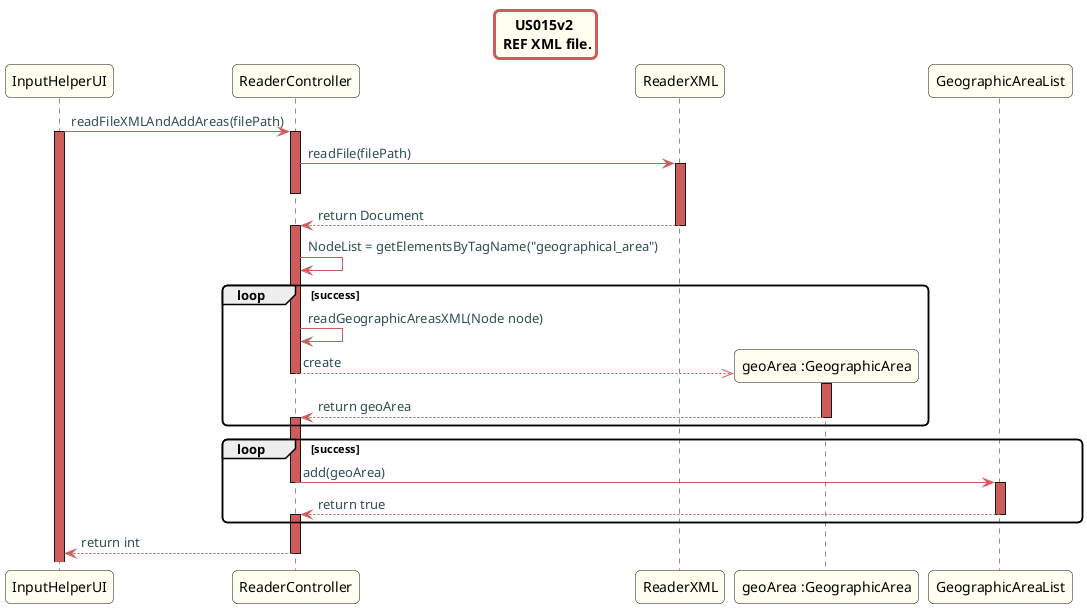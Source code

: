 @startuml
title US015v2 \n REF XML file.
skinparam titleBorderRoundCorner 10
skinparam titleBorderThickness 3
skinparam titleBorderColor indianred
skinparam titleBackgroundColor ivory
skinparam FontName quicksand

skinparam actor {
  BorderColor indianred
  }

skinparam sequence {
  LifeLineBackgroundColor indianred
  ParticipantBackgroundColor ivory
}

skinparam roundcorner 10

skinparam component {
  arrowThickness 1
  ArrowFontName Verdana
  ArrowColor indianred
  ArrowFontColor darkslategrey
}


InputHelperUI -> ReaderController: readFileXMLAndAddAreas(filePath)
activate InputHelperUI
activate ReaderController
ReaderController -> ReaderXML: readFile(filePath)
activate ReaderXML
deactivate ReaderController

ReaderXML --> ReaderController: return Document
deactivate ReaderXML

activate ReaderController
ReaderController->ReaderController:NodeList = getElementsByTagName("geographical_area")
loop success
ReaderController->ReaderController:readGeographicAreasXML(Node node)
create "geoArea :GeographicArea"
ReaderController -->> "geoArea :GeographicArea": create
activate "geoArea :GeographicArea"
deactivate ReaderController

"geoArea :GeographicArea" --> ReaderController: return geoArea
deactivate "geoArea :GeographicArea"
activate ReaderController
end loop

loop success
ReaderController -> GeographicAreaList: add(geoArea)
deactivate ReaderController
activate GeographicAreaList

GeographicAreaList-->ReaderController: return true
deactivate GeographicAreaList

activate ReaderController

end loop
ReaderController --> InputHelperUI: return int
deactivate ReaderController

@enduml